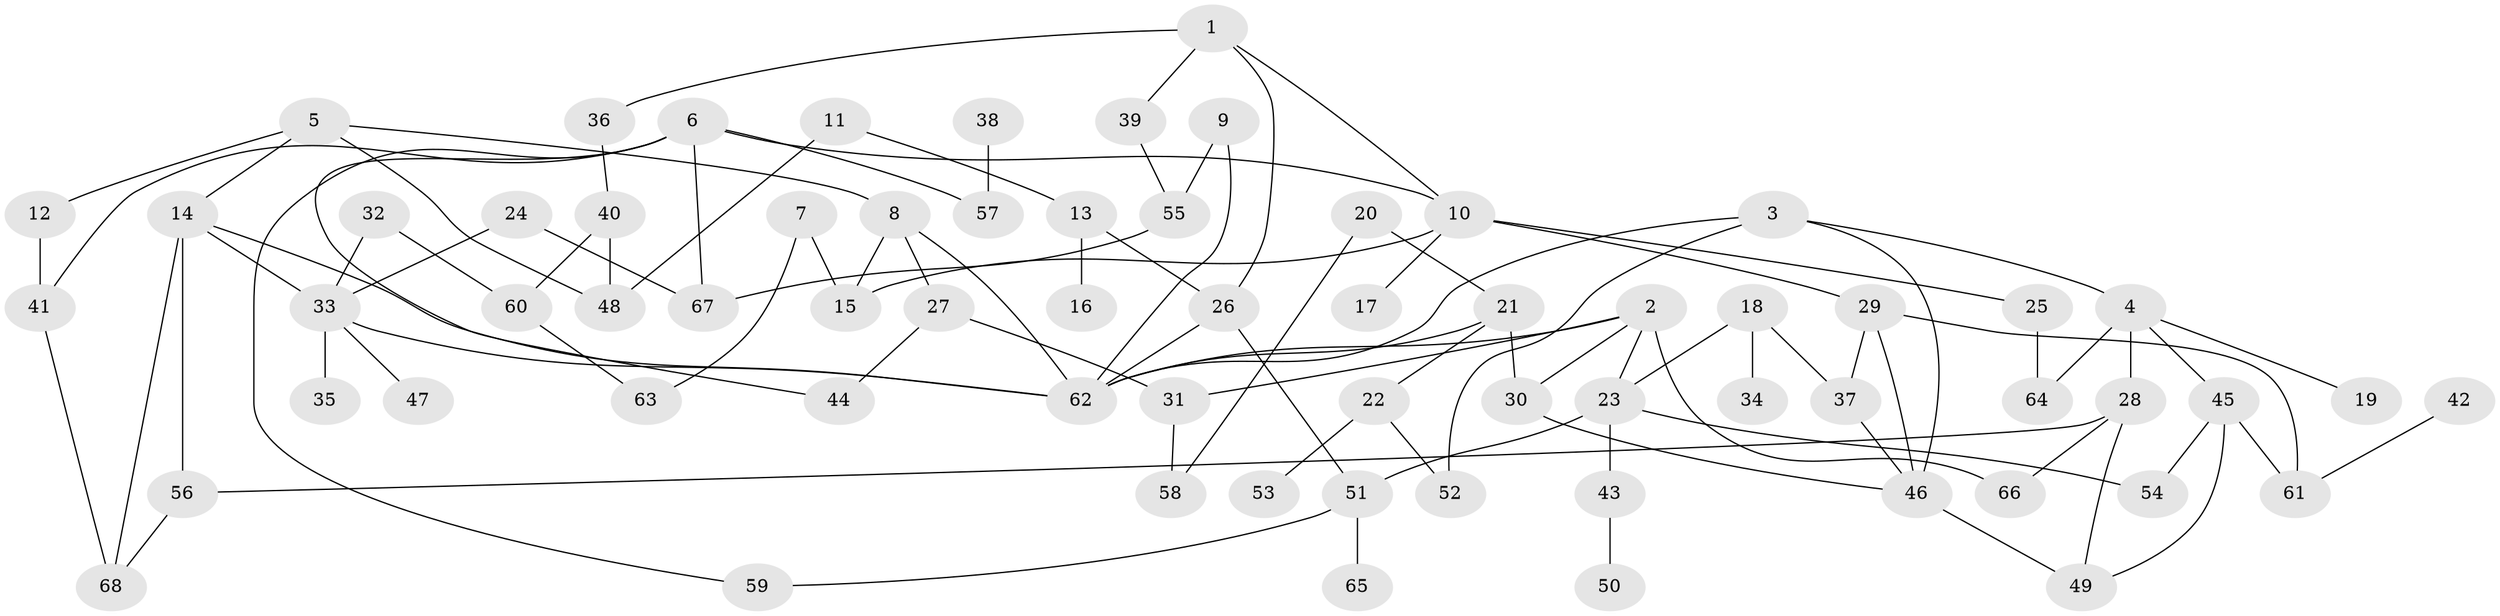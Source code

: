 // original degree distribution, {8: 0.007407407407407408, 9: 0.007407407407407408, 5: 0.022222222222222223, 4: 0.11851851851851852, 6: 0.02962962962962963, 3: 0.21481481481481482, 2: 0.34074074074074073, 1: 0.25925925925925924}
// Generated by graph-tools (version 1.1) at 2025/01/03/09/25 03:01:03]
// undirected, 68 vertices, 98 edges
graph export_dot {
graph [start="1"]
  node [color=gray90,style=filled];
  1;
  2;
  3;
  4;
  5;
  6;
  7;
  8;
  9;
  10;
  11;
  12;
  13;
  14;
  15;
  16;
  17;
  18;
  19;
  20;
  21;
  22;
  23;
  24;
  25;
  26;
  27;
  28;
  29;
  30;
  31;
  32;
  33;
  34;
  35;
  36;
  37;
  38;
  39;
  40;
  41;
  42;
  43;
  44;
  45;
  46;
  47;
  48;
  49;
  50;
  51;
  52;
  53;
  54;
  55;
  56;
  57;
  58;
  59;
  60;
  61;
  62;
  63;
  64;
  65;
  66;
  67;
  68;
  1 -- 10 [weight=1.0];
  1 -- 26 [weight=1.0];
  1 -- 36 [weight=1.0];
  1 -- 39 [weight=1.0];
  2 -- 23 [weight=1.0];
  2 -- 30 [weight=1.0];
  2 -- 31 [weight=1.0];
  2 -- 62 [weight=1.0];
  2 -- 66 [weight=1.0];
  3 -- 4 [weight=1.0];
  3 -- 46 [weight=1.0];
  3 -- 52 [weight=1.0];
  3 -- 62 [weight=1.0];
  4 -- 19 [weight=1.0];
  4 -- 28 [weight=1.0];
  4 -- 45 [weight=1.0];
  4 -- 64 [weight=1.0];
  5 -- 8 [weight=1.0];
  5 -- 12 [weight=1.0];
  5 -- 14 [weight=1.0];
  5 -- 48 [weight=1.0];
  6 -- 10 [weight=1.0];
  6 -- 41 [weight=1.0];
  6 -- 44 [weight=1.0];
  6 -- 57 [weight=1.0];
  6 -- 59 [weight=1.0];
  6 -- 67 [weight=1.0];
  7 -- 15 [weight=1.0];
  7 -- 63 [weight=1.0];
  8 -- 15 [weight=1.0];
  8 -- 27 [weight=1.0];
  8 -- 62 [weight=1.0];
  9 -- 55 [weight=1.0];
  9 -- 62 [weight=1.0];
  10 -- 15 [weight=1.0];
  10 -- 17 [weight=1.0];
  10 -- 25 [weight=1.0];
  10 -- 29 [weight=1.0];
  11 -- 13 [weight=1.0];
  11 -- 48 [weight=1.0];
  12 -- 41 [weight=1.0];
  13 -- 16 [weight=1.0];
  13 -- 26 [weight=1.0];
  14 -- 33 [weight=1.0];
  14 -- 56 [weight=1.0];
  14 -- 62 [weight=1.0];
  14 -- 68 [weight=1.0];
  18 -- 23 [weight=1.0];
  18 -- 34 [weight=1.0];
  18 -- 37 [weight=1.0];
  20 -- 21 [weight=1.0];
  20 -- 58 [weight=1.0];
  21 -- 22 [weight=1.0];
  21 -- 30 [weight=1.0];
  21 -- 62 [weight=2.0];
  22 -- 52 [weight=1.0];
  22 -- 53 [weight=1.0];
  23 -- 43 [weight=1.0];
  23 -- 51 [weight=1.0];
  23 -- 54 [weight=1.0];
  24 -- 33 [weight=1.0];
  24 -- 67 [weight=1.0];
  25 -- 64 [weight=1.0];
  26 -- 51 [weight=1.0];
  26 -- 62 [weight=1.0];
  27 -- 31 [weight=1.0];
  27 -- 44 [weight=1.0];
  28 -- 49 [weight=1.0];
  28 -- 56 [weight=1.0];
  28 -- 66 [weight=1.0];
  29 -- 37 [weight=1.0];
  29 -- 46 [weight=1.0];
  29 -- 61 [weight=1.0];
  30 -- 46 [weight=1.0];
  31 -- 58 [weight=1.0];
  32 -- 33 [weight=1.0];
  32 -- 60 [weight=1.0];
  33 -- 35 [weight=1.0];
  33 -- 47 [weight=1.0];
  33 -- 62 [weight=2.0];
  36 -- 40 [weight=1.0];
  37 -- 46 [weight=1.0];
  38 -- 57 [weight=1.0];
  39 -- 55 [weight=1.0];
  40 -- 48 [weight=1.0];
  40 -- 60 [weight=1.0];
  41 -- 68 [weight=1.0];
  42 -- 61 [weight=1.0];
  43 -- 50 [weight=1.0];
  45 -- 49 [weight=1.0];
  45 -- 54 [weight=1.0];
  45 -- 61 [weight=1.0];
  46 -- 49 [weight=1.0];
  51 -- 59 [weight=1.0];
  51 -- 65 [weight=1.0];
  55 -- 67 [weight=1.0];
  56 -- 68 [weight=1.0];
  60 -- 63 [weight=1.0];
}
